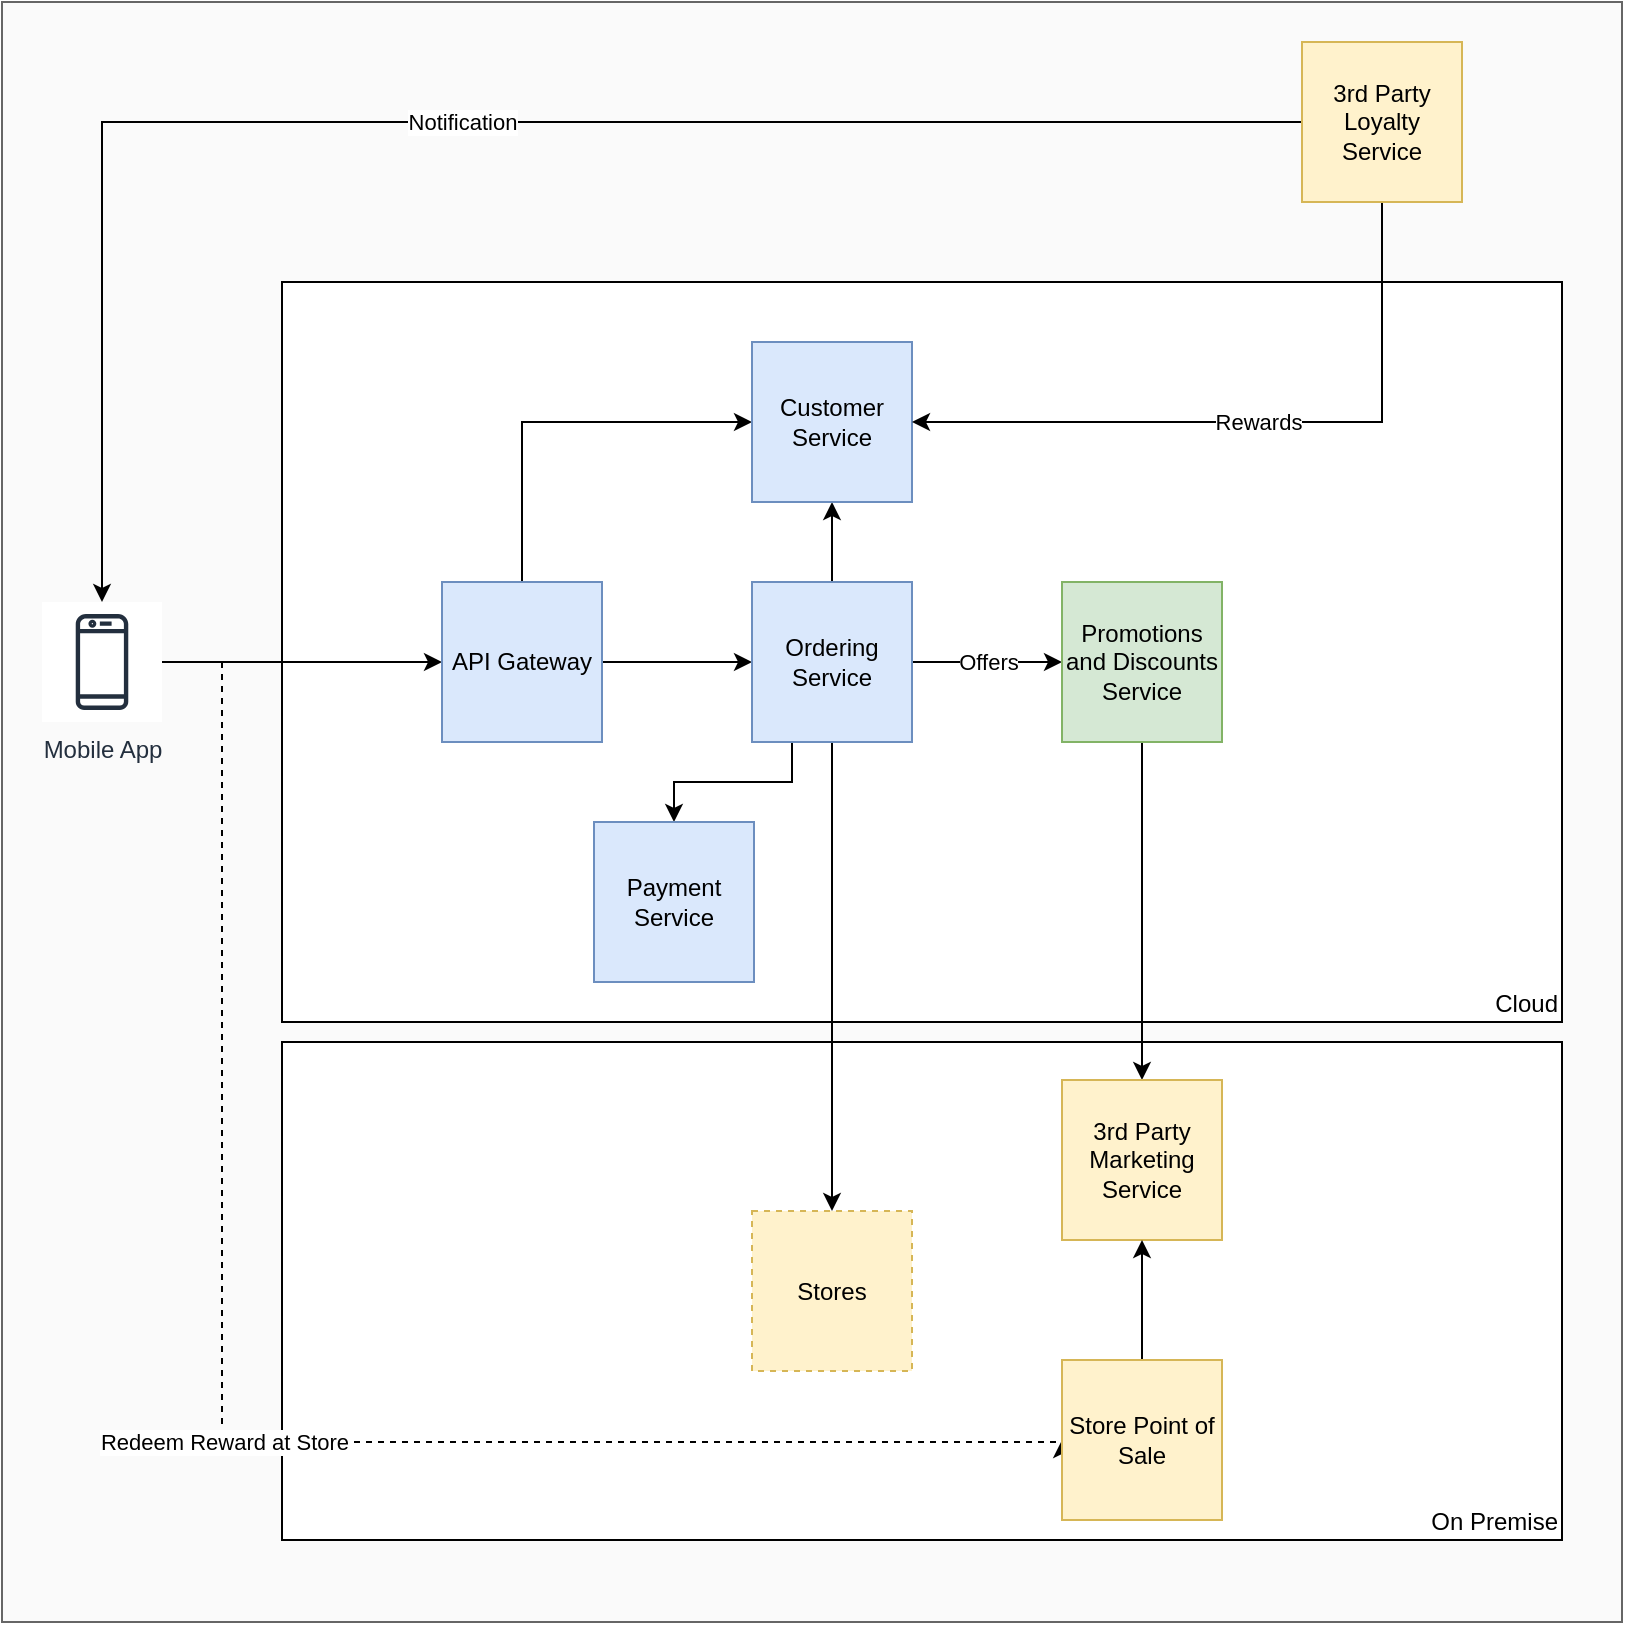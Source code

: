 <mxfile version="20.1.1" type="github"><diagram id="FHZckZIoKIEDhqi4HK1J" name="Page-1"><mxGraphModel dx="1186" dy="736" grid="1" gridSize="10" guides="1" tooltips="1" connect="1" arrows="1" fold="1" page="1" pageScale="1" pageWidth="850" pageHeight="1100" math="0" shadow="0"><root><mxCell id="0"/><mxCell id="1" parent="0"/><mxCell id="kRLWBHvCbc55taYyrKtp-31" value="" style="whiteSpace=wrap;html=1;aspect=fixed;fillColor=#f5f5f5;strokeColor=#666666;fontColor=#333333;fillOpacity=50;" parent="1" vertex="1"><mxGeometry x="20" y="20" width="810" height="810" as="geometry"/></mxCell><mxCell id="kRLWBHvCbc55taYyrKtp-24" value="On Premise" style="rounded=0;whiteSpace=wrap;html=1;verticalAlign=bottom;align=right;" parent="1" vertex="1"><mxGeometry x="160" y="540" width="640" height="249" as="geometry"/></mxCell><mxCell id="kRLWBHvCbc55taYyrKtp-22" value="Cloud" style="rounded=0;whiteSpace=wrap;html=1;align=right;verticalAlign=bottom;" parent="1" vertex="1"><mxGeometry x="160" y="160" width="640" height="370" as="geometry"/></mxCell><mxCell id="kRLWBHvCbc55taYyrKtp-12" style="edgeStyle=orthogonalEdgeStyle;rounded=0;orthogonalLoop=1;jettySize=auto;html=1;" parent="1" source="kRLWBHvCbc55taYyrKtp-2" target="kRLWBHvCbc55taYyrKtp-3" edge="1"><mxGeometry relative="1" as="geometry"/></mxCell><mxCell id="kRLWBHvCbc55taYyrKtp-28" value="Redeem Reward at Store" style="edgeStyle=orthogonalEdgeStyle;rounded=0;orthogonalLoop=1;jettySize=auto;html=1;entryX=0;entryY=0.5;entryDx=0;entryDy=0;dashed=1;" parent="1" source="kRLWBHvCbc55taYyrKtp-2" target="kRLWBHvCbc55taYyrKtp-11" edge="1"><mxGeometry relative="1" as="geometry"><Array as="points"><mxPoint x="130" y="350"/><mxPoint x="130" y="740"/></Array></mxGeometry></mxCell><mxCell id="kRLWBHvCbc55taYyrKtp-2" value="Mobile App" style="sketch=0;outlineConnect=0;fontColor=#232F3E;gradientColor=none;strokeColor=#232F3E;fillColor=#ffffff;dashed=0;verticalLabelPosition=bottom;verticalAlign=top;align=center;html=1;fontSize=12;fontStyle=0;aspect=fixed;shape=mxgraph.aws4.resourceIcon;resIcon=mxgraph.aws4.mobile_client;" parent="1" vertex="1"><mxGeometry x="40" y="320" width="60" height="60" as="geometry"/></mxCell><mxCell id="kRLWBHvCbc55taYyrKtp-13" style="edgeStyle=orthogonalEdgeStyle;rounded=0;orthogonalLoop=1;jettySize=auto;html=1;exitX=0.5;exitY=0;exitDx=0;exitDy=0;entryX=0;entryY=0.5;entryDx=0;entryDy=0;" parent="1" source="kRLWBHvCbc55taYyrKtp-3" target="kRLWBHvCbc55taYyrKtp-7" edge="1"><mxGeometry relative="1" as="geometry"/></mxCell><mxCell id="kRLWBHvCbc55taYyrKtp-14" style="edgeStyle=orthogonalEdgeStyle;rounded=0;orthogonalLoop=1;jettySize=auto;html=1;exitX=1;exitY=0.5;exitDx=0;exitDy=0;entryX=0;entryY=0.5;entryDx=0;entryDy=0;" parent="1" source="kRLWBHvCbc55taYyrKtp-3" target="kRLWBHvCbc55taYyrKtp-4" edge="1"><mxGeometry relative="1" as="geometry"/></mxCell><mxCell id="kRLWBHvCbc55taYyrKtp-3" value="API Gateway" style="whiteSpace=wrap;html=1;aspect=fixed;fillColor=#dae8fc;strokeColor=#6c8ebf;" parent="1" vertex="1"><mxGeometry x="240" y="310" width="80" height="80" as="geometry"/></mxCell><mxCell id="kRLWBHvCbc55taYyrKtp-15" style="edgeStyle=orthogonalEdgeStyle;rounded=0;orthogonalLoop=1;jettySize=auto;html=1;exitX=0.5;exitY=1;exitDx=0;exitDy=0;entryX=0.5;entryY=0;entryDx=0;entryDy=0;" parent="1" source="kRLWBHvCbc55taYyrKtp-4" target="kRLWBHvCbc55taYyrKtp-9" edge="1"><mxGeometry relative="1" as="geometry"/></mxCell><mxCell id="kRLWBHvCbc55taYyrKtp-17" value="Offers" style="edgeStyle=orthogonalEdgeStyle;rounded=0;orthogonalLoop=1;jettySize=auto;html=1;exitX=1;exitY=0.5;exitDx=0;exitDy=0;" parent="1" source="kRLWBHvCbc55taYyrKtp-4" target="kRLWBHvCbc55taYyrKtp-5" edge="1"><mxGeometry relative="1" as="geometry"/></mxCell><mxCell id="kRLWBHvCbc55taYyrKtp-25" style="edgeStyle=orthogonalEdgeStyle;rounded=0;orthogonalLoop=1;jettySize=auto;html=1;exitX=0.5;exitY=0;exitDx=0;exitDy=0;entryX=0.5;entryY=1;entryDx=0;entryDy=0;" parent="1" source="kRLWBHvCbc55taYyrKtp-4" target="kRLWBHvCbc55taYyrKtp-7" edge="1"><mxGeometry relative="1" as="geometry"/></mxCell><mxCell id="kRLWBHvCbc55taYyrKtp-30" style="edgeStyle=orthogonalEdgeStyle;rounded=0;orthogonalLoop=1;jettySize=auto;html=1;exitX=0.25;exitY=1;exitDx=0;exitDy=0;entryX=0.5;entryY=0;entryDx=0;entryDy=0;" parent="1" source="kRLWBHvCbc55taYyrKtp-4" target="kRLWBHvCbc55taYyrKtp-29" edge="1"><mxGeometry relative="1" as="geometry"/></mxCell><mxCell id="kRLWBHvCbc55taYyrKtp-4" value="Ordering Service" style="whiteSpace=wrap;html=1;aspect=fixed;fillColor=#dae8fc;strokeColor=#6c8ebf;" parent="1" vertex="1"><mxGeometry x="395" y="310" width="80" height="80" as="geometry"/></mxCell><mxCell id="kRLWBHvCbc55taYyrKtp-18" style="edgeStyle=orthogonalEdgeStyle;rounded=0;orthogonalLoop=1;jettySize=auto;html=1;exitX=0.5;exitY=1;exitDx=0;exitDy=0;entryX=0.5;entryY=0;entryDx=0;entryDy=0;" parent="1" source="kRLWBHvCbc55taYyrKtp-5" target="kRLWBHvCbc55taYyrKtp-6" edge="1"><mxGeometry relative="1" as="geometry"/></mxCell><mxCell id="kRLWBHvCbc55taYyrKtp-5" value="Promotions and Discounts Service" style="whiteSpace=wrap;html=1;aspect=fixed;fillColor=#d5e8d4;strokeColor=#82b366;" parent="1" vertex="1"><mxGeometry x="550" y="310" width="80" height="80" as="geometry"/></mxCell><mxCell id="kRLWBHvCbc55taYyrKtp-6" value="3rd Party Marketing Service" style="whiteSpace=wrap;html=1;aspect=fixed;fillColor=#fff2cc;strokeColor=#d6b656;" parent="1" vertex="1"><mxGeometry x="550" y="559" width="80" height="80" as="geometry"/></mxCell><mxCell id="kRLWBHvCbc55taYyrKtp-7" value="Customer Service" style="whiteSpace=wrap;html=1;aspect=fixed;fillColor=#dae8fc;strokeColor=#6c8ebf;" parent="1" vertex="1"><mxGeometry x="395" y="190" width="80" height="80" as="geometry"/></mxCell><mxCell id="kRLWBHvCbc55taYyrKtp-20" value="Notification" style="edgeStyle=orthogonalEdgeStyle;rounded=0;orthogonalLoop=1;jettySize=auto;html=1;exitX=0;exitY=0.5;exitDx=0;exitDy=0;" parent="1" source="kRLWBHvCbc55taYyrKtp-8" target="kRLWBHvCbc55taYyrKtp-2" edge="1"><mxGeometry relative="1" as="geometry"/></mxCell><mxCell id="kRLWBHvCbc55taYyrKtp-21" value="Rewards" style="edgeStyle=orthogonalEdgeStyle;rounded=0;orthogonalLoop=1;jettySize=auto;html=1;exitX=0.5;exitY=1;exitDx=0;exitDy=0;entryX=1;entryY=0.5;entryDx=0;entryDy=0;" parent="1" source="kRLWBHvCbc55taYyrKtp-8" target="kRLWBHvCbc55taYyrKtp-7" edge="1"><mxGeometry relative="1" as="geometry"/></mxCell><mxCell id="kRLWBHvCbc55taYyrKtp-8" value="3rd Party Loyalty Service" style="whiteSpace=wrap;html=1;aspect=fixed;fillColor=#fff2cc;strokeColor=#d6b656;" parent="1" vertex="1"><mxGeometry x="670" y="40" width="80" height="80" as="geometry"/></mxCell><mxCell id="kRLWBHvCbc55taYyrKtp-9" value="Stores" style="whiteSpace=wrap;html=1;aspect=fixed;dashed=1;fillColor=#fff2cc;strokeColor=#d6b656;" parent="1" vertex="1"><mxGeometry x="395" y="624.5" width="80" height="80" as="geometry"/></mxCell><mxCell id="kRLWBHvCbc55taYyrKtp-27" style="edgeStyle=orthogonalEdgeStyle;rounded=0;orthogonalLoop=1;jettySize=auto;html=1;exitX=0.5;exitY=0;exitDx=0;exitDy=0;entryX=0.5;entryY=1;entryDx=0;entryDy=0;" parent="1" source="kRLWBHvCbc55taYyrKtp-11" target="kRLWBHvCbc55taYyrKtp-6" edge="1"><mxGeometry relative="1" as="geometry"/></mxCell><mxCell id="kRLWBHvCbc55taYyrKtp-11" value="Store Point of Sale" style="whiteSpace=wrap;html=1;aspect=fixed;fillColor=#fff2cc;strokeColor=#d6b656;" parent="1" vertex="1"><mxGeometry x="550" y="699" width="80" height="80" as="geometry"/></mxCell><mxCell id="kRLWBHvCbc55taYyrKtp-29" value="Payment Service" style="whiteSpace=wrap;html=1;aspect=fixed;fillColor=#dae8fc;strokeColor=#6c8ebf;" parent="1" vertex="1"><mxGeometry x="316" y="430" width="80" height="80" as="geometry"/></mxCell></root></mxGraphModel></diagram></mxfile>